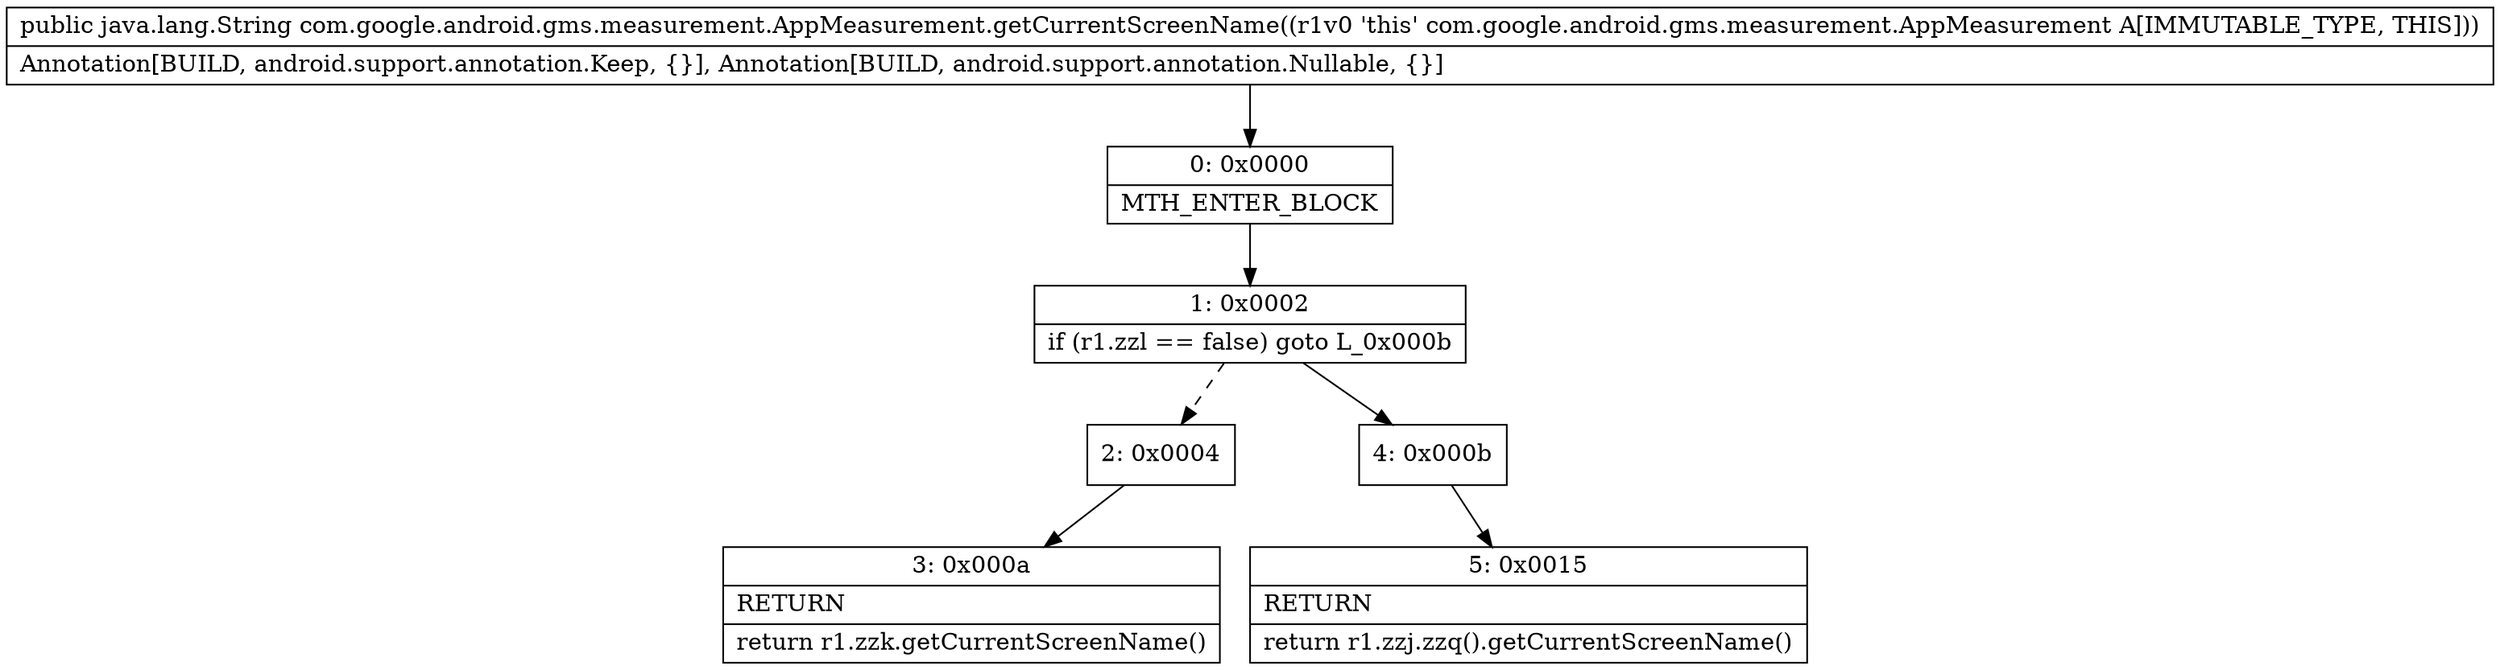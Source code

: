 digraph "CFG forcom.google.android.gms.measurement.AppMeasurement.getCurrentScreenName()Ljava\/lang\/String;" {
Node_0 [shape=record,label="{0\:\ 0x0000|MTH_ENTER_BLOCK\l}"];
Node_1 [shape=record,label="{1\:\ 0x0002|if (r1.zzl == false) goto L_0x000b\l}"];
Node_2 [shape=record,label="{2\:\ 0x0004}"];
Node_3 [shape=record,label="{3\:\ 0x000a|RETURN\l|return r1.zzk.getCurrentScreenName()\l}"];
Node_4 [shape=record,label="{4\:\ 0x000b}"];
Node_5 [shape=record,label="{5\:\ 0x0015|RETURN\l|return r1.zzj.zzq().getCurrentScreenName()\l}"];
MethodNode[shape=record,label="{public java.lang.String com.google.android.gms.measurement.AppMeasurement.getCurrentScreenName((r1v0 'this' com.google.android.gms.measurement.AppMeasurement A[IMMUTABLE_TYPE, THIS]))  | Annotation[BUILD, android.support.annotation.Keep, \{\}], Annotation[BUILD, android.support.annotation.Nullable, \{\}]\l}"];
MethodNode -> Node_0;
Node_0 -> Node_1;
Node_1 -> Node_2[style=dashed];
Node_1 -> Node_4;
Node_2 -> Node_3;
Node_4 -> Node_5;
}

